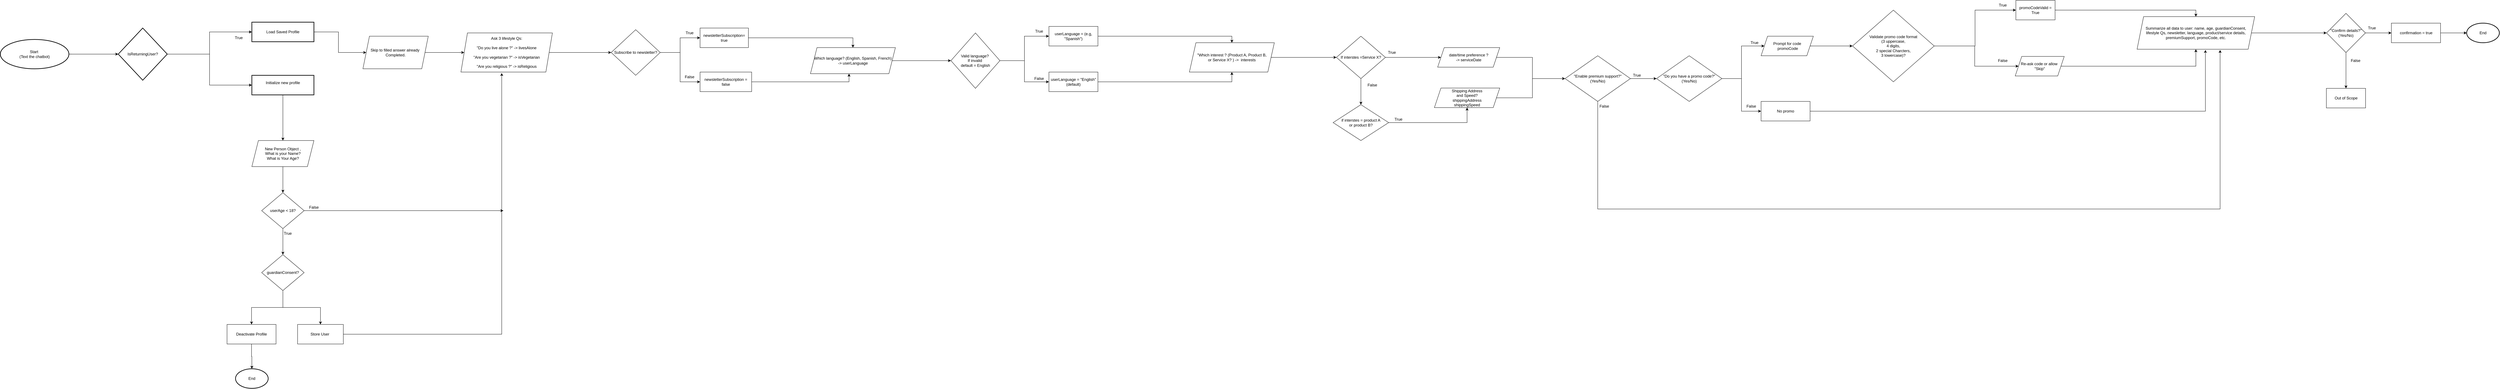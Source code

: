 <mxfile version="26.1.3">
  <diagram id="ZHCJmgzNfjlN0dUo_Ncb" name="Page-1">
    <mxGraphModel dx="9507" dy="5487" grid="1" gridSize="10" guides="1" tooltips="1" connect="1" arrows="1" fold="1" page="1" pageScale="1" pageWidth="850" pageHeight="1100" math="0" shadow="0">
      <root>
        <mxCell id="0" />
        <mxCell id="1" parent="0" />
        <mxCell id="3EHcgW4SZO7mCVpg3CIv-1" value="Start&amp;nbsp;&lt;br&gt;(Text the chatbot)" style="strokeWidth=2;html=1;shape=mxgraph.flowchart.start_1;whiteSpace=wrap;" vertex="1" parent="1">
          <mxGeometry x="80" y="460" width="210" height="90" as="geometry" />
        </mxCell>
        <mxCell id="3EHcgW4SZO7mCVpg3CIv-9" value="" style="edgeStyle=orthogonalEdgeStyle;rounded=0;orthogonalLoop=1;jettySize=auto;html=1;" edge="1" parent="1" source="3EHcgW4SZO7mCVpg3CIv-2" target="3EHcgW4SZO7mCVpg3CIv-8">
          <mxGeometry relative="1" as="geometry" />
        </mxCell>
        <mxCell id="3EHcgW4SZO7mCVpg3CIv-11" value="" style="edgeStyle=orthogonalEdgeStyle;rounded=0;orthogonalLoop=1;jettySize=auto;html=1;" edge="1" parent="1" source="3EHcgW4SZO7mCVpg3CIv-2" target="3EHcgW4SZO7mCVpg3CIv-10">
          <mxGeometry relative="1" as="geometry" />
        </mxCell>
        <mxCell id="3EHcgW4SZO7mCVpg3CIv-2" value="IsReturningUser?" style="strokeWidth=2;html=1;shape=mxgraph.flowchart.decision;whiteSpace=wrap;" vertex="1" parent="1">
          <mxGeometry x="441" y="425" width="150" height="160" as="geometry" />
        </mxCell>
        <mxCell id="3EHcgW4SZO7mCVpg3CIv-3" style="edgeStyle=orthogonalEdgeStyle;rounded=0;orthogonalLoop=1;jettySize=auto;html=1;entryX=0;entryY=0.5;entryDx=0;entryDy=0;entryPerimeter=0;" edge="1" parent="1" source="3EHcgW4SZO7mCVpg3CIv-1" target="3EHcgW4SZO7mCVpg3CIv-2">
          <mxGeometry relative="1" as="geometry" />
        </mxCell>
        <mxCell id="3EHcgW4SZO7mCVpg3CIv-18" style="edgeStyle=orthogonalEdgeStyle;rounded=0;orthogonalLoop=1;jettySize=auto;html=1;" edge="1" parent="1" source="3EHcgW4SZO7mCVpg3CIv-8" target="3EHcgW4SZO7mCVpg3CIv-14">
          <mxGeometry relative="1" as="geometry" />
        </mxCell>
        <mxCell id="3EHcgW4SZO7mCVpg3CIv-8" value="Initialize new profile&lt;div&gt;&lt;br/&gt;&lt;/div&gt;" style="whiteSpace=wrap;html=1;strokeWidth=2;" vertex="1" parent="1">
          <mxGeometry x="850" y="570" width="190" height="60" as="geometry" />
        </mxCell>
        <mxCell id="3EHcgW4SZO7mCVpg3CIv-43" style="edgeStyle=orthogonalEdgeStyle;rounded=0;orthogonalLoop=1;jettySize=auto;html=1;" edge="1" parent="1" source="3EHcgW4SZO7mCVpg3CIv-10" target="3EHcgW4SZO7mCVpg3CIv-42">
          <mxGeometry relative="1" as="geometry" />
        </mxCell>
        <mxCell id="3EHcgW4SZO7mCVpg3CIv-10" value="Load Saved Profile" style="whiteSpace=wrap;html=1;strokeWidth=2;" vertex="1" parent="1">
          <mxGeometry x="850" y="407" width="190" height="60" as="geometry" />
        </mxCell>
        <mxCell id="3EHcgW4SZO7mCVpg3CIv-12" value="True" style="text;html=1;align=center;verticalAlign=middle;whiteSpace=wrap;rounded=0;" vertex="1" parent="1">
          <mxGeometry x="780" y="440" width="60" height="30" as="geometry" />
        </mxCell>
        <mxCell id="3EHcgW4SZO7mCVpg3CIv-13" value="False" style="text;html=1;align=center;verticalAlign=middle;whiteSpace=wrap;rounded=0;" vertex="1" parent="1">
          <mxGeometry x="2160" y="560" width="60" height="30" as="geometry" />
        </mxCell>
        <mxCell id="3EHcgW4SZO7mCVpg3CIv-20" value="" style="edgeStyle=orthogonalEdgeStyle;rounded=0;orthogonalLoop=1;jettySize=auto;html=1;" edge="1" parent="1" source="3EHcgW4SZO7mCVpg3CIv-14" target="3EHcgW4SZO7mCVpg3CIv-19">
          <mxGeometry relative="1" as="geometry" />
        </mxCell>
        <mxCell id="3EHcgW4SZO7mCVpg3CIv-14" value="New Person Object ,&lt;br&gt;What is your Name?&lt;br&gt;What is Your Age?" style="shape=parallelogram;perimeter=parallelogramPerimeter;whiteSpace=wrap;html=1;fixedSize=1;" vertex="1" parent="1">
          <mxGeometry x="850" y="770" width="190" height="80" as="geometry" />
        </mxCell>
        <mxCell id="3EHcgW4SZO7mCVpg3CIv-32" style="edgeStyle=orthogonalEdgeStyle;rounded=0;orthogonalLoop=1;jettySize=auto;html=1;entryX=0.5;entryY=0;entryDx=0;entryDy=0;" edge="1" parent="1" source="3EHcgW4SZO7mCVpg3CIv-19" target="3EHcgW4SZO7mCVpg3CIv-31">
          <mxGeometry relative="1" as="geometry" />
        </mxCell>
        <mxCell id="3EHcgW4SZO7mCVpg3CIv-47" style="edgeStyle=orthogonalEdgeStyle;rounded=0;orthogonalLoop=1;jettySize=auto;html=1;" edge="1" parent="1" source="3EHcgW4SZO7mCVpg3CIv-19">
          <mxGeometry relative="1" as="geometry">
            <mxPoint x="1620" y="985" as="targetPoint" />
          </mxGeometry>
        </mxCell>
        <mxCell id="3EHcgW4SZO7mCVpg3CIv-19" value="userAge &amp;lt; 18?" style="rhombus;whiteSpace=wrap;html=1;" vertex="1" parent="1">
          <mxGeometry x="880" y="930" width="130" height="110" as="geometry" />
        </mxCell>
        <mxCell id="3EHcgW4SZO7mCVpg3CIv-22" value="Deactivate Profile" style="whiteSpace=wrap;html=1;" vertex="1" parent="1">
          <mxGeometry x="774" y="1334" width="150" height="60" as="geometry" />
        </mxCell>
        <mxCell id="3EHcgW4SZO7mCVpg3CIv-24" value="Store User&amp;nbsp;" style="whiteSpace=wrap;html=1;" vertex="1" parent="1">
          <mxGeometry x="990" y="1334" width="140" height="60" as="geometry" />
        </mxCell>
        <mxCell id="3EHcgW4SZO7mCVpg3CIv-26" value="True" style="text;html=1;align=center;verticalAlign=middle;whiteSpace=wrap;rounded=0;" vertex="1" parent="1">
          <mxGeometry x="930" y="1040" width="60" height="30" as="geometry" />
        </mxCell>
        <mxCell id="3EHcgW4SZO7mCVpg3CIv-36" style="edgeStyle=orthogonalEdgeStyle;rounded=0;orthogonalLoop=1;jettySize=auto;html=1;entryX=0.5;entryY=0;entryDx=0;entryDy=0;" edge="1" parent="1" source="3EHcgW4SZO7mCVpg3CIv-31" target="3EHcgW4SZO7mCVpg3CIv-22">
          <mxGeometry relative="1" as="geometry" />
        </mxCell>
        <mxCell id="3EHcgW4SZO7mCVpg3CIv-37" style="edgeStyle=orthogonalEdgeStyle;rounded=0;orthogonalLoop=1;jettySize=auto;html=1;entryX=0.5;entryY=0;entryDx=0;entryDy=0;" edge="1" parent="1" source="3EHcgW4SZO7mCVpg3CIv-31" target="3EHcgW4SZO7mCVpg3CIv-24">
          <mxGeometry relative="1" as="geometry" />
        </mxCell>
        <mxCell id="3EHcgW4SZO7mCVpg3CIv-31" value="guardianConsent?" style="rhombus;whiteSpace=wrap;html=1;" vertex="1" parent="1">
          <mxGeometry x="880" y="1120" width="130" height="110" as="geometry" />
        </mxCell>
        <mxCell id="3EHcgW4SZO7mCVpg3CIv-34" value="End" style="strokeWidth=2;html=1;shape=mxgraph.flowchart.start_1;whiteSpace=wrap;" vertex="1" parent="1">
          <mxGeometry x="800" y="1470" width="100" height="60" as="geometry" />
        </mxCell>
        <mxCell id="3EHcgW4SZO7mCVpg3CIv-35" style="edgeStyle=orthogonalEdgeStyle;rounded=0;orthogonalLoop=1;jettySize=auto;html=1;entryX=0.5;entryY=0;entryDx=0;entryDy=0;entryPerimeter=0;" edge="1" parent="1" source="3EHcgW4SZO7mCVpg3CIv-22" target="3EHcgW4SZO7mCVpg3CIv-34">
          <mxGeometry relative="1" as="geometry" />
        </mxCell>
        <mxCell id="3EHcgW4SZO7mCVpg3CIv-45" style="edgeStyle=orthogonalEdgeStyle;rounded=0;orthogonalLoop=1;jettySize=auto;html=1;" edge="1" parent="1" source="3EHcgW4SZO7mCVpg3CIv-42" target="3EHcgW4SZO7mCVpg3CIv-44">
          <mxGeometry relative="1" as="geometry" />
        </mxCell>
        <mxCell id="3EHcgW4SZO7mCVpg3CIv-42" value="Skip to filled answer already&amp;nbsp;&lt;div&gt;Completed.&lt;/div&gt;" style="shape=parallelogram;perimeter=parallelogramPerimeter;whiteSpace=wrap;html=1;fixedSize=1;" vertex="1" parent="1">
          <mxGeometry x="1190" y="450" width="200" height="100" as="geometry" />
        </mxCell>
        <mxCell id="3EHcgW4SZO7mCVpg3CIv-50" value="" style="edgeStyle=orthogonalEdgeStyle;rounded=0;orthogonalLoop=1;jettySize=auto;html=1;" edge="1" parent="1" source="3EHcgW4SZO7mCVpg3CIv-44" target="3EHcgW4SZO7mCVpg3CIv-49">
          <mxGeometry relative="1" as="geometry" />
        </mxCell>
        <mxCell id="3EHcgW4SZO7mCVpg3CIv-44" value="Ask 3 lifestyle Qs:&lt;div&gt;&lt;br&gt;&quot;Do you live alone ?&quot; -&amp;gt; livesAlone&lt;/div&gt;&lt;div&gt;&lt;br&gt;&lt;div&gt;&quot;Are you vegetarian ?&quot; -&amp;gt; isVegetarian&lt;/div&gt;&lt;div&gt;&lt;br&gt;&lt;/div&gt;&lt;div&gt;&quot;Are you religious ?&quot; -&amp;gt; isReligious&lt;/div&gt;&lt;/div&gt;" style="shape=parallelogram;perimeter=parallelogramPerimeter;whiteSpace=wrap;html=1;fixedSize=1;" vertex="1" parent="1">
          <mxGeometry x="1490" y="440" width="280" height="120" as="geometry" />
        </mxCell>
        <mxCell id="3EHcgW4SZO7mCVpg3CIv-46" style="edgeStyle=orthogonalEdgeStyle;rounded=0;orthogonalLoop=1;jettySize=auto;html=1;entryX=0.446;entryY=1.025;entryDx=0;entryDy=0;entryPerimeter=0;" edge="1" parent="1" source="3EHcgW4SZO7mCVpg3CIv-24" target="3EHcgW4SZO7mCVpg3CIv-44">
          <mxGeometry relative="1" as="geometry" />
        </mxCell>
        <mxCell id="3EHcgW4SZO7mCVpg3CIv-48" value="False" style="text;html=1;align=center;verticalAlign=middle;whiteSpace=wrap;rounded=0;" vertex="1" parent="1">
          <mxGeometry x="1010" y="960" width="60" height="30" as="geometry" />
        </mxCell>
        <mxCell id="3EHcgW4SZO7mCVpg3CIv-54" style="edgeStyle=orthogonalEdgeStyle;rounded=0;orthogonalLoop=1;jettySize=auto;html=1;entryX=0;entryY=0.5;entryDx=0;entryDy=0;" edge="1" parent="1" source="3EHcgW4SZO7mCVpg3CIv-49" target="3EHcgW4SZO7mCVpg3CIv-52">
          <mxGeometry relative="1" as="geometry" />
        </mxCell>
        <mxCell id="3EHcgW4SZO7mCVpg3CIv-55" style="edgeStyle=orthogonalEdgeStyle;rounded=0;orthogonalLoop=1;jettySize=auto;html=1;entryX=0;entryY=0.5;entryDx=0;entryDy=0;" edge="1" parent="1" source="3EHcgW4SZO7mCVpg3CIv-49" target="3EHcgW4SZO7mCVpg3CIv-53">
          <mxGeometry relative="1" as="geometry" />
        </mxCell>
        <mxCell id="3EHcgW4SZO7mCVpg3CIv-49" value="Subscribe to newsletter?" style="rhombus;whiteSpace=wrap;html=1;" vertex="1" parent="1">
          <mxGeometry x="1950" y="430" width="150" height="140" as="geometry" />
        </mxCell>
        <mxCell id="3EHcgW4SZO7mCVpg3CIv-60" style="edgeStyle=orthogonalEdgeStyle;rounded=0;orthogonalLoop=1;jettySize=auto;html=1;exitX=1;exitY=0.5;exitDx=0;exitDy=0;entryX=0.5;entryY=0;entryDx=0;entryDy=0;" edge="1" parent="1" source="3EHcgW4SZO7mCVpg3CIv-52" target="3EHcgW4SZO7mCVpg3CIv-57">
          <mxGeometry relative="1" as="geometry" />
        </mxCell>
        <mxCell id="3EHcgW4SZO7mCVpg3CIv-52" value=" newsletterSubscription= true" style="rounded=0;whiteSpace=wrap;html=1;" vertex="1" parent="1">
          <mxGeometry x="2222" y="425" width="148" height="60" as="geometry" />
        </mxCell>
        <mxCell id="3EHcgW4SZO7mCVpg3CIv-53" value=" newsletterSubscription&amp;nbsp;= false" style="rounded=0;whiteSpace=wrap;html=1;" vertex="1" parent="1">
          <mxGeometry x="2222" y="560" width="158" height="60" as="geometry" />
        </mxCell>
        <mxCell id="3EHcgW4SZO7mCVpg3CIv-56" value="True" style="text;html=1;align=center;verticalAlign=middle;whiteSpace=wrap;rounded=0;" vertex="1" parent="1">
          <mxGeometry x="2160" y="425" width="60" height="30" as="geometry" />
        </mxCell>
        <mxCell id="3EHcgW4SZO7mCVpg3CIv-63" value="" style="edgeStyle=orthogonalEdgeStyle;rounded=0;orthogonalLoop=1;jettySize=auto;html=1;" edge="1" parent="1" source="3EHcgW4SZO7mCVpg3CIv-57" target="3EHcgW4SZO7mCVpg3CIv-62">
          <mxGeometry relative="1" as="geometry" />
        </mxCell>
        <mxCell id="3EHcgW4SZO7mCVpg3CIv-57" value="Which language? (English, Spanish, French)&lt;br&gt;-&amp;gt; userLanguage" style="shape=parallelogram;perimeter=parallelogramPerimeter;whiteSpace=wrap;html=1;fixedSize=1;" vertex="1" parent="1">
          <mxGeometry x="2560" y="485" width="260" height="80" as="geometry" />
        </mxCell>
        <mxCell id="3EHcgW4SZO7mCVpg3CIv-61" style="edgeStyle=orthogonalEdgeStyle;rounded=0;orthogonalLoop=1;jettySize=auto;html=1;entryX=0.454;entryY=1;entryDx=0;entryDy=0;entryPerimeter=0;" edge="1" parent="1" source="3EHcgW4SZO7mCVpg3CIv-53" target="3EHcgW4SZO7mCVpg3CIv-57">
          <mxGeometry relative="1" as="geometry" />
        </mxCell>
        <mxCell id="3EHcgW4SZO7mCVpg3CIv-66" value="" style="edgeStyle=orthogonalEdgeStyle;rounded=0;orthogonalLoop=1;jettySize=auto;html=1;" edge="1" parent="1" source="3EHcgW4SZO7mCVpg3CIv-62" target="3EHcgW4SZO7mCVpg3CIv-65">
          <mxGeometry relative="1" as="geometry" />
        </mxCell>
        <mxCell id="3EHcgW4SZO7mCVpg3CIv-68" value="" style="edgeStyle=orthogonalEdgeStyle;rounded=0;orthogonalLoop=1;jettySize=auto;html=1;" edge="1" parent="1" source="3EHcgW4SZO7mCVpg3CIv-62" target="3EHcgW4SZO7mCVpg3CIv-67">
          <mxGeometry relative="1" as="geometry" />
        </mxCell>
        <mxCell id="3EHcgW4SZO7mCVpg3CIv-62" value="Valid language?&amp;nbsp;&lt;div&gt;If invalid&amp;nbsp;&lt;/div&gt;&lt;div&gt;default = English&lt;/div&gt;" style="rhombus;whiteSpace=wrap;html=1;" vertex="1" parent="1">
          <mxGeometry x="2990" y="440" width="150" height="170" as="geometry" />
        </mxCell>
        <mxCell id="3EHcgW4SZO7mCVpg3CIv-73" style="edgeStyle=orthogonalEdgeStyle;rounded=0;orthogonalLoop=1;jettySize=auto;html=1;entryX=0.5;entryY=0;entryDx=0;entryDy=0;" edge="1" parent="1" source="3EHcgW4SZO7mCVpg3CIv-65" target="3EHcgW4SZO7mCVpg3CIv-71">
          <mxGeometry relative="1" as="geometry" />
        </mxCell>
        <mxCell id="3EHcgW4SZO7mCVpg3CIv-65" value="userLanguage = (e.g, &quot;Spanish&quot;)" style="whiteSpace=wrap;html=1;" vertex="1" parent="1">
          <mxGeometry x="3290" y="420" width="150" height="60" as="geometry" />
        </mxCell>
        <mxCell id="3EHcgW4SZO7mCVpg3CIv-72" style="edgeStyle=orthogonalEdgeStyle;rounded=0;orthogonalLoop=1;jettySize=auto;html=1;entryX=0.5;entryY=1;entryDx=0;entryDy=0;" edge="1" parent="1" source="3EHcgW4SZO7mCVpg3CIv-67" target="3EHcgW4SZO7mCVpg3CIv-71">
          <mxGeometry relative="1" as="geometry" />
        </mxCell>
        <mxCell id="3EHcgW4SZO7mCVpg3CIv-67" value="userLanguage = &quot;English&quot;(default)" style="whiteSpace=wrap;html=1;" vertex="1" parent="1">
          <mxGeometry x="3290" y="560" width="150" height="60" as="geometry" />
        </mxCell>
        <mxCell id="3EHcgW4SZO7mCVpg3CIv-69" value="True" style="text;html=1;align=center;verticalAlign=middle;whiteSpace=wrap;rounded=0;" vertex="1" parent="1">
          <mxGeometry x="3230" y="420" width="60" height="30" as="geometry" />
        </mxCell>
        <mxCell id="3EHcgW4SZO7mCVpg3CIv-70" value="False" style="text;html=1;align=center;verticalAlign=middle;whiteSpace=wrap;rounded=0;" vertex="1" parent="1">
          <mxGeometry x="3230" y="565" width="60" height="30" as="geometry" />
        </mxCell>
        <mxCell id="3EHcgW4SZO7mCVpg3CIv-75" value="" style="edgeStyle=orthogonalEdgeStyle;rounded=0;orthogonalLoop=1;jettySize=auto;html=1;" edge="1" parent="1" source="3EHcgW4SZO7mCVpg3CIv-71" target="3EHcgW4SZO7mCVpg3CIv-74">
          <mxGeometry relative="1" as="geometry" />
        </mxCell>
        <mxCell id="3EHcgW4SZO7mCVpg3CIv-71" value="&quot;Which interest ? (Product A, Product B,&lt;div&gt;or Service X? ) -&amp;gt;&amp;nbsp; interests&lt;/div&gt;" style="shape=parallelogram;perimeter=parallelogramPerimeter;whiteSpace=wrap;html=1;fixedSize=1;" vertex="1" parent="1">
          <mxGeometry x="3720" y="470" width="260" height="90" as="geometry" />
        </mxCell>
        <mxCell id="3EHcgW4SZO7mCVpg3CIv-79" value="" style="edgeStyle=orthogonalEdgeStyle;rounded=0;orthogonalLoop=1;jettySize=auto;html=1;" edge="1" parent="1" source="3EHcgW4SZO7mCVpg3CIv-74" target="3EHcgW4SZO7mCVpg3CIv-78">
          <mxGeometry relative="1" as="geometry" />
        </mxCell>
        <mxCell id="3EHcgW4SZO7mCVpg3CIv-80" style="edgeStyle=orthogonalEdgeStyle;rounded=0;orthogonalLoop=1;jettySize=auto;html=1;entryX=0;entryY=0.5;entryDx=0;entryDy=0;" edge="1" parent="1" source="3EHcgW4SZO7mCVpg3CIv-74" target="3EHcgW4SZO7mCVpg3CIv-76">
          <mxGeometry relative="1" as="geometry" />
        </mxCell>
        <mxCell id="3EHcgW4SZO7mCVpg3CIv-74" value="If interstes =Service X?" style="rhombus;whiteSpace=wrap;html=1;" vertex="1" parent="1">
          <mxGeometry x="4170" y="450" width="150" height="130" as="geometry" />
        </mxCell>
        <mxCell id="3EHcgW4SZO7mCVpg3CIv-86" value="" style="edgeStyle=orthogonalEdgeStyle;rounded=0;orthogonalLoop=1;jettySize=auto;html=1;" edge="1" parent="1" source="3EHcgW4SZO7mCVpg3CIv-76" target="3EHcgW4SZO7mCVpg3CIv-85">
          <mxGeometry relative="1" as="geometry" />
        </mxCell>
        <mxCell id="3EHcgW4SZO7mCVpg3CIv-76" value="date/time preference ?&lt;div&gt;-&amp;gt; serviceDate&lt;/div&gt;" style="shape=parallelogram;perimeter=parallelogramPerimeter;whiteSpace=wrap;html=1;fixedSize=1;" vertex="1" parent="1">
          <mxGeometry x="4480" y="485" width="190" height="60" as="geometry" />
        </mxCell>
        <mxCell id="3EHcgW4SZO7mCVpg3CIv-87" style="edgeStyle=orthogonalEdgeStyle;rounded=0;orthogonalLoop=1;jettySize=auto;html=1;entryX=0;entryY=0.5;entryDx=0;entryDy=0;" edge="1" parent="1" source="3EHcgW4SZO7mCVpg3CIv-77" target="3EHcgW4SZO7mCVpg3CIv-85">
          <mxGeometry relative="1" as="geometry" />
        </mxCell>
        <mxCell id="3EHcgW4SZO7mCVpg3CIv-77" value="Shipping Address&lt;div&gt;and Speed?&lt;/div&gt;&lt;div&gt;shippingAddress&lt;/div&gt;&lt;div&gt;shippingSpeed&lt;/div&gt;" style="shape=parallelogram;perimeter=parallelogramPerimeter;whiteSpace=wrap;html=1;fixedSize=1;" vertex="1" parent="1">
          <mxGeometry x="4470" y="609" width="200" height="60" as="geometry" />
        </mxCell>
        <mxCell id="3EHcgW4SZO7mCVpg3CIv-81" style="edgeStyle=orthogonalEdgeStyle;rounded=0;orthogonalLoop=1;jettySize=auto;html=1;entryX=0.5;entryY=1;entryDx=0;entryDy=0;" edge="1" parent="1" source="3EHcgW4SZO7mCVpg3CIv-78" target="3EHcgW4SZO7mCVpg3CIv-77">
          <mxGeometry relative="1" as="geometry" />
        </mxCell>
        <mxCell id="3EHcgW4SZO7mCVpg3CIv-78" value="if interstes = product A&lt;div&gt;or product B?&lt;/div&gt;" style="rhombus;whiteSpace=wrap;html=1;" vertex="1" parent="1">
          <mxGeometry x="4160" y="660" width="170" height="110" as="geometry" />
        </mxCell>
        <mxCell id="3EHcgW4SZO7mCVpg3CIv-82" value="False" style="text;html=1;align=center;verticalAlign=middle;whiteSpace=wrap;rounded=0;" vertex="1" parent="1">
          <mxGeometry x="4250" y="585" width="60" height="30" as="geometry" />
        </mxCell>
        <mxCell id="3EHcgW4SZO7mCVpg3CIv-83" value="True" style="text;html=1;align=center;verticalAlign=middle;whiteSpace=wrap;rounded=0;" vertex="1" parent="1">
          <mxGeometry x="4310" y="485" width="60" height="30" as="geometry" />
        </mxCell>
        <mxCell id="3EHcgW4SZO7mCVpg3CIv-84" value="True" style="text;html=1;align=center;verticalAlign=middle;whiteSpace=wrap;rounded=0;" vertex="1" parent="1">
          <mxGeometry x="4330" y="690" width="60" height="30" as="geometry" />
        </mxCell>
        <mxCell id="3EHcgW4SZO7mCVpg3CIv-89" value="" style="edgeStyle=orthogonalEdgeStyle;rounded=0;orthogonalLoop=1;jettySize=auto;html=1;" edge="1" parent="1" source="3EHcgW4SZO7mCVpg3CIv-85" target="3EHcgW4SZO7mCVpg3CIv-88">
          <mxGeometry relative="1" as="geometry" />
        </mxCell>
        <mxCell id="3EHcgW4SZO7mCVpg3CIv-115" style="edgeStyle=orthogonalEdgeStyle;rounded=0;orthogonalLoop=1;jettySize=auto;html=1;entryX=0.706;entryY=1.022;entryDx=0;entryDy=0;entryPerimeter=0;" edge="1" parent="1" source="3EHcgW4SZO7mCVpg3CIv-85" target="3EHcgW4SZO7mCVpg3CIv-104">
          <mxGeometry relative="1" as="geometry">
            <mxPoint x="6730" y="880" as="targetPoint" />
            <Array as="points">
              <mxPoint x="4970" y="980" />
              <mxPoint x="6875" y="980" />
            </Array>
          </mxGeometry>
        </mxCell>
        <mxCell id="3EHcgW4SZO7mCVpg3CIv-85" value="&quot;Enable premium support?&quot;&lt;div&gt;(Yes/No)&lt;/div&gt;" style="rhombus;whiteSpace=wrap;html=1;" vertex="1" parent="1">
          <mxGeometry x="4870" y="510" width="200" height="140" as="geometry" />
        </mxCell>
        <mxCell id="3EHcgW4SZO7mCVpg3CIv-91" value="" style="edgeStyle=orthogonalEdgeStyle;rounded=0;orthogonalLoop=1;jettySize=auto;html=1;" edge="1" parent="1" source="3EHcgW4SZO7mCVpg3CIv-88" target="3EHcgW4SZO7mCVpg3CIv-90">
          <mxGeometry relative="1" as="geometry" />
        </mxCell>
        <mxCell id="3EHcgW4SZO7mCVpg3CIv-95" value="" style="edgeStyle=orthogonalEdgeStyle;rounded=0;orthogonalLoop=1;jettySize=auto;html=1;" edge="1" parent="1" source="3EHcgW4SZO7mCVpg3CIv-88" target="3EHcgW4SZO7mCVpg3CIv-94">
          <mxGeometry relative="1" as="geometry" />
        </mxCell>
        <mxCell id="3EHcgW4SZO7mCVpg3CIv-88" value="&quot;Do you have a promo code?&quot;&lt;div&gt;(Yes/No)&lt;/div&gt;" style="rhombus;whiteSpace=wrap;html=1;" vertex="1" parent="1">
          <mxGeometry x="5150" y="510" width="200" height="140" as="geometry" />
        </mxCell>
        <mxCell id="3EHcgW4SZO7mCVpg3CIv-97" value="" style="edgeStyle=orthogonalEdgeStyle;rounded=0;orthogonalLoop=1;jettySize=auto;html=1;" edge="1" parent="1" source="3EHcgW4SZO7mCVpg3CIv-90" target="3EHcgW4SZO7mCVpg3CIv-96">
          <mxGeometry relative="1" as="geometry" />
        </mxCell>
        <mxCell id="3EHcgW4SZO7mCVpg3CIv-90" value="Prompt for code&lt;div&gt;&amp;nbsp;promoCode&lt;/div&gt;" style="shape=parallelogram;perimeter=parallelogramPerimeter;whiteSpace=wrap;html=1;fixedSize=1;" vertex="1" parent="1">
          <mxGeometry x="5470" y="450" width="160" height="60" as="geometry" />
        </mxCell>
        <mxCell id="3EHcgW4SZO7mCVpg3CIv-106" style="edgeStyle=orthogonalEdgeStyle;rounded=0;orthogonalLoop=1;jettySize=auto;html=1;entryX=0.581;entryY=1.022;entryDx=0;entryDy=0;entryPerimeter=0;" edge="1" parent="1" source="3EHcgW4SZO7mCVpg3CIv-94" target="3EHcgW4SZO7mCVpg3CIv-104">
          <mxGeometry relative="1" as="geometry">
            <mxPoint x="6430" y="700" as="targetPoint" />
          </mxGeometry>
        </mxCell>
        <mxCell id="3EHcgW4SZO7mCVpg3CIv-94" value="No promo" style="whiteSpace=wrap;html=1;" vertex="1" parent="1">
          <mxGeometry x="5470" y="650" width="150" height="60" as="geometry" />
        </mxCell>
        <mxCell id="3EHcgW4SZO7mCVpg3CIv-99" value="" style="edgeStyle=orthogonalEdgeStyle;rounded=0;orthogonalLoop=1;jettySize=auto;html=1;" edge="1" parent="1" source="3EHcgW4SZO7mCVpg3CIv-96" target="3EHcgW4SZO7mCVpg3CIv-98">
          <mxGeometry relative="1" as="geometry" />
        </mxCell>
        <mxCell id="3EHcgW4SZO7mCVpg3CIv-103" style="edgeStyle=orthogonalEdgeStyle;rounded=0;orthogonalLoop=1;jettySize=auto;html=1;entryX=0;entryY=0.5;entryDx=0;entryDy=0;" edge="1" parent="1" source="3EHcgW4SZO7mCVpg3CIv-96" target="3EHcgW4SZO7mCVpg3CIv-101">
          <mxGeometry relative="1" as="geometry" />
        </mxCell>
        <mxCell id="3EHcgW4SZO7mCVpg3CIv-96" value="Validate promo code format&lt;div&gt;(3 uppercase,&lt;/div&gt;&lt;div&gt;4 digits,&lt;/div&gt;&lt;div&gt;2 special Charcters,&lt;/div&gt;&lt;div&gt;3 lowercase)?&lt;/div&gt;" style="rhombus;whiteSpace=wrap;html=1;" vertex="1" parent="1">
          <mxGeometry x="5750" y="370" width="250" height="220" as="geometry" />
        </mxCell>
        <mxCell id="3EHcgW4SZO7mCVpg3CIv-108" style="edgeStyle=orthogonalEdgeStyle;rounded=0;orthogonalLoop=1;jettySize=auto;html=1;entryX=0.5;entryY=0;entryDx=0;entryDy=0;" edge="1" parent="1" source="3EHcgW4SZO7mCVpg3CIv-98" target="3EHcgW4SZO7mCVpg3CIv-104">
          <mxGeometry relative="1" as="geometry" />
        </mxCell>
        <mxCell id="3EHcgW4SZO7mCVpg3CIv-98" value="promoCodeValid = True" style="whiteSpace=wrap;html=1;" vertex="1" parent="1">
          <mxGeometry x="6250" y="340" width="120" height="60" as="geometry" />
        </mxCell>
        <mxCell id="3EHcgW4SZO7mCVpg3CIv-107" style="edgeStyle=orthogonalEdgeStyle;rounded=0;orthogonalLoop=1;jettySize=auto;html=1;entryX=0.5;entryY=1;entryDx=0;entryDy=0;" edge="1" parent="1" source="3EHcgW4SZO7mCVpg3CIv-101" target="3EHcgW4SZO7mCVpg3CIv-104">
          <mxGeometry relative="1" as="geometry" />
        </mxCell>
        <mxCell id="3EHcgW4SZO7mCVpg3CIv-101" value="Re-ask code or allow&amp;nbsp;&lt;br&gt;&quot;Skip&quot;" style="shape=parallelogram;perimeter=parallelogramPerimeter;whiteSpace=wrap;html=1;fixedSize=1;" vertex="1" parent="1">
          <mxGeometry x="6248" y="512" width="150" height="60" as="geometry" />
        </mxCell>
        <mxCell id="3EHcgW4SZO7mCVpg3CIv-110" value="" style="edgeStyle=orthogonalEdgeStyle;rounded=0;orthogonalLoop=1;jettySize=auto;html=1;" edge="1" parent="1" source="3EHcgW4SZO7mCVpg3CIv-104" target="3EHcgW4SZO7mCVpg3CIv-109">
          <mxGeometry relative="1" as="geometry" />
        </mxCell>
        <mxCell id="3EHcgW4SZO7mCVpg3CIv-104" value="Summarize all data to user: name, age, guardianConsent,&lt;div&gt;lifestyle Qs, newsletter, language, product/service details,&lt;/div&gt;&lt;div&gt;premiumSupport, promoCode, etc.&lt;/div&gt;" style="shape=parallelogram;perimeter=parallelogramPerimeter;whiteSpace=wrap;html=1;fixedSize=1;" vertex="1" parent="1">
          <mxGeometry x="6621" y="390" width="360" height="100" as="geometry" />
        </mxCell>
        <mxCell id="3EHcgW4SZO7mCVpg3CIv-112" value="" style="edgeStyle=orthogonalEdgeStyle;rounded=0;orthogonalLoop=1;jettySize=auto;html=1;" edge="1" parent="1" source="3EHcgW4SZO7mCVpg3CIv-109" target="3EHcgW4SZO7mCVpg3CIv-111">
          <mxGeometry relative="1" as="geometry" />
        </mxCell>
        <mxCell id="3EHcgW4SZO7mCVpg3CIv-122" value="" style="edgeStyle=orthogonalEdgeStyle;rounded=0;orthogonalLoop=1;jettySize=auto;html=1;" edge="1" parent="1" source="3EHcgW4SZO7mCVpg3CIv-109" target="3EHcgW4SZO7mCVpg3CIv-121">
          <mxGeometry relative="1" as="geometry" />
        </mxCell>
        <mxCell id="3EHcgW4SZO7mCVpg3CIv-109" value="&quot;Confirm details?&quot;&lt;br&gt;(Yes/No)" style="rhombus;whiteSpace=wrap;html=1;" vertex="1" parent="1">
          <mxGeometry x="7201" y="380" width="119" height="120" as="geometry" />
        </mxCell>
        <mxCell id="3EHcgW4SZO7mCVpg3CIv-114" style="edgeStyle=orthogonalEdgeStyle;rounded=0;orthogonalLoop=1;jettySize=auto;html=1;" edge="1" parent="1" source="3EHcgW4SZO7mCVpg3CIv-111" target="3EHcgW4SZO7mCVpg3CIv-113">
          <mxGeometry relative="1" as="geometry" />
        </mxCell>
        <mxCell id="3EHcgW4SZO7mCVpg3CIv-111" value="confirmation = true" style="whiteSpace=wrap;html=1;" vertex="1" parent="1">
          <mxGeometry x="7399.5" y="410" width="150.5" height="60" as="geometry" />
        </mxCell>
        <mxCell id="3EHcgW4SZO7mCVpg3CIv-113" value="End" style="strokeWidth=2;html=1;shape=mxgraph.flowchart.start_1;whiteSpace=wrap;" vertex="1" parent="1">
          <mxGeometry x="7630" y="410" width="100" height="60" as="geometry" />
        </mxCell>
        <mxCell id="3EHcgW4SZO7mCVpg3CIv-116" value="True" style="text;html=1;align=center;verticalAlign=middle;whiteSpace=wrap;rounded=0;" vertex="1" parent="1">
          <mxGeometry x="5060" y="555" width="60" height="30" as="geometry" />
        </mxCell>
        <mxCell id="3EHcgW4SZO7mCVpg3CIv-117" value="True" style="text;html=1;align=center;verticalAlign=middle;whiteSpace=wrap;rounded=0;" vertex="1" parent="1">
          <mxGeometry x="5420" y="455" width="60" height="30" as="geometry" />
        </mxCell>
        <mxCell id="3EHcgW4SZO7mCVpg3CIv-118" value="True" style="text;html=1;align=center;verticalAlign=middle;whiteSpace=wrap;rounded=0;" vertex="1" parent="1">
          <mxGeometry x="6180" y="340" width="60" height="30" as="geometry" />
        </mxCell>
        <mxCell id="3EHcgW4SZO7mCVpg3CIv-119" value="True" style="text;html=1;align=center;verticalAlign=middle;whiteSpace=wrap;rounded=0;" vertex="1" parent="1">
          <mxGeometry x="7310" y="410" width="60" height="30" as="geometry" />
        </mxCell>
        <mxCell id="3EHcgW4SZO7mCVpg3CIv-121" value="Out of Scope" style="whiteSpace=wrap;html=1;" vertex="1" parent="1">
          <mxGeometry x="7200.5" y="610" width="120" height="60" as="geometry" />
        </mxCell>
        <mxCell id="3EHcgW4SZO7mCVpg3CIv-123" value="False" style="text;html=1;align=center;verticalAlign=middle;whiteSpace=wrap;rounded=0;" vertex="1" parent="1">
          <mxGeometry x="7260" y="510" width="60" height="30" as="geometry" />
        </mxCell>
        <mxCell id="3EHcgW4SZO7mCVpg3CIv-124" value="False" style="text;html=1;align=center;verticalAlign=middle;whiteSpace=wrap;rounded=0;" vertex="1" parent="1">
          <mxGeometry x="5410" y="650" width="60" height="30" as="geometry" />
        </mxCell>
        <mxCell id="3EHcgW4SZO7mCVpg3CIv-125" value="False" style="text;html=1;align=center;verticalAlign=middle;whiteSpace=wrap;rounded=0;" vertex="1" parent="1">
          <mxGeometry x="6180" y="510" width="60" height="30" as="geometry" />
        </mxCell>
        <mxCell id="3EHcgW4SZO7mCVpg3CIv-126" value="False" style="text;html=1;align=center;verticalAlign=middle;whiteSpace=wrap;rounded=0;" vertex="1" parent="1">
          <mxGeometry x="4960" y="650" width="60" height="30" as="geometry" />
        </mxCell>
      </root>
    </mxGraphModel>
  </diagram>
</mxfile>
